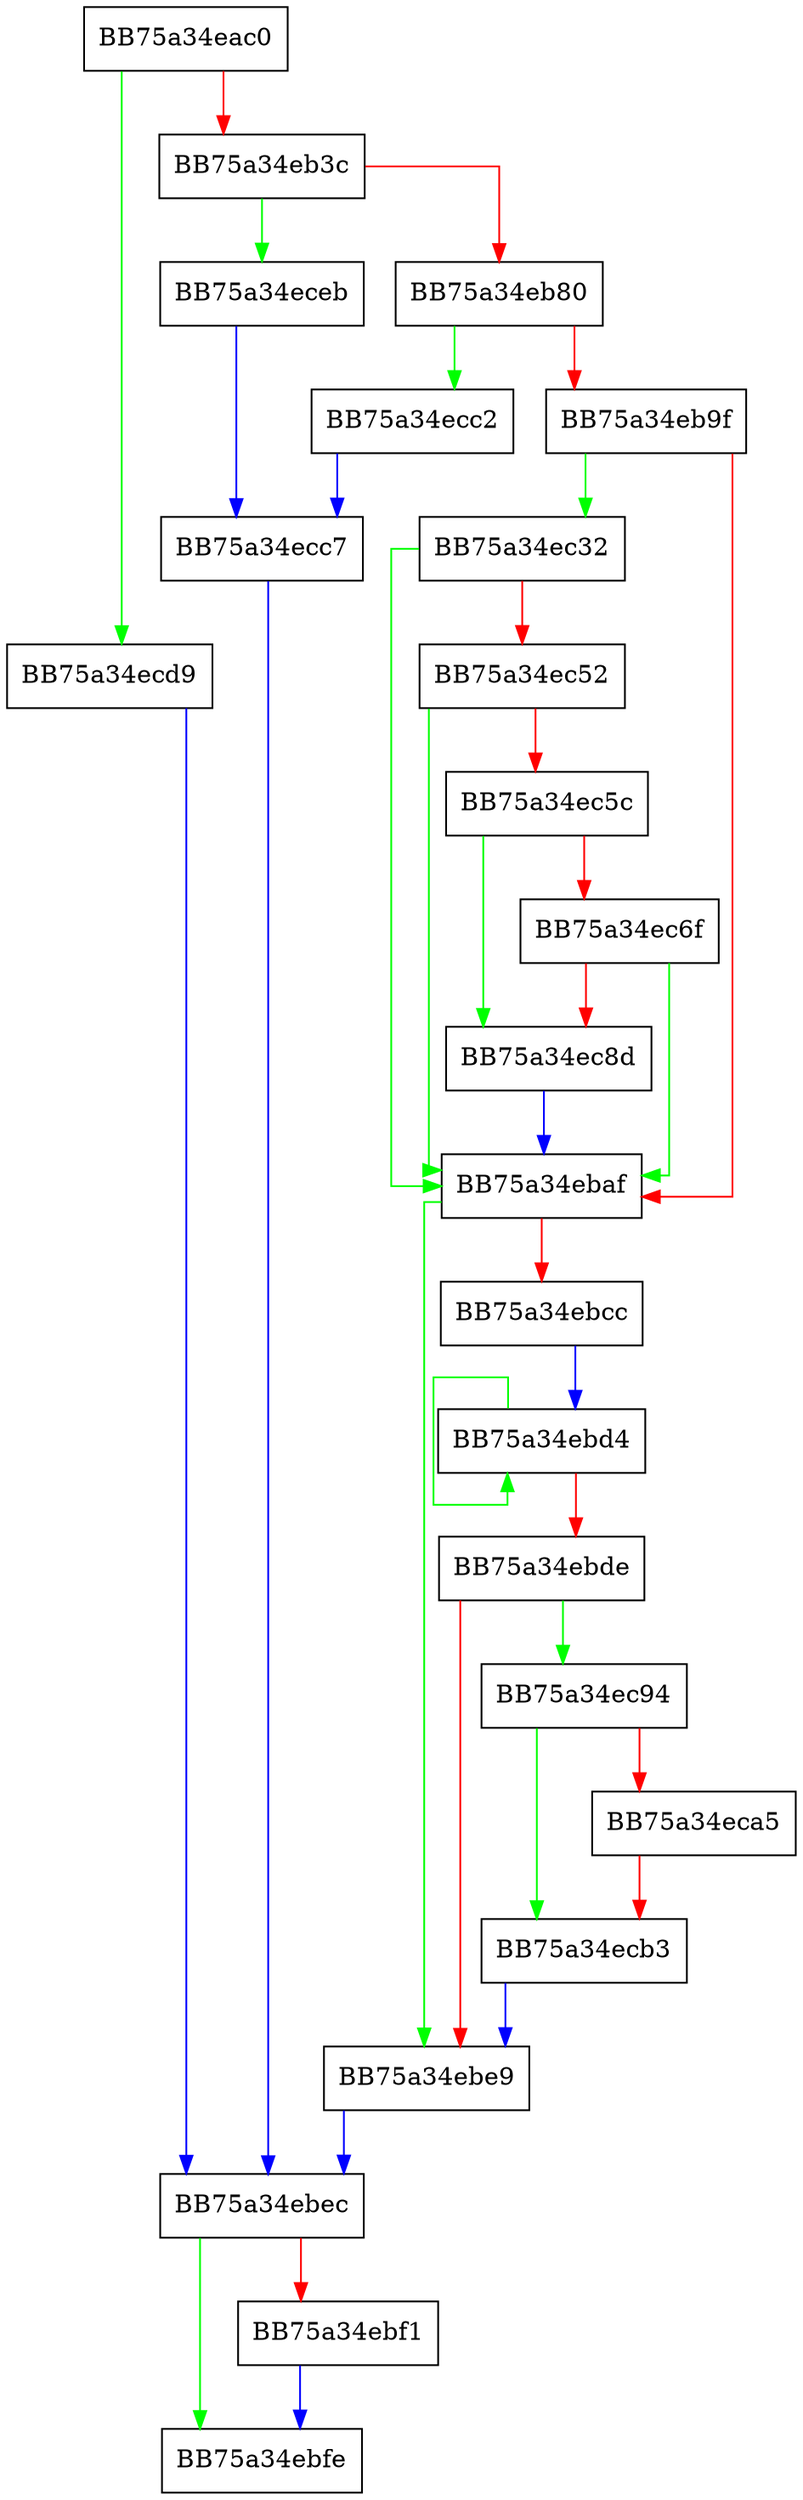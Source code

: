 digraph ADVAPI32_DLL_RegEnumKeyExW {
  node [shape="box"];
  graph [splines=ortho];
  BB75a34eac0 -> BB75a34ecd9 [color="green"];
  BB75a34eac0 -> BB75a34eb3c [color="red"];
  BB75a34eb3c -> BB75a34eceb [color="green"];
  BB75a34eb3c -> BB75a34eb80 [color="red"];
  BB75a34eb80 -> BB75a34ecc2 [color="green"];
  BB75a34eb80 -> BB75a34eb9f [color="red"];
  BB75a34eb9f -> BB75a34ec32 [color="green"];
  BB75a34eb9f -> BB75a34ebaf [color="red"];
  BB75a34ebaf -> BB75a34ebe9 [color="green"];
  BB75a34ebaf -> BB75a34ebcc [color="red"];
  BB75a34ebcc -> BB75a34ebd4 [color="blue"];
  BB75a34ebd4 -> BB75a34ebd4 [color="green"];
  BB75a34ebd4 -> BB75a34ebde [color="red"];
  BB75a34ebde -> BB75a34ec94 [color="green"];
  BB75a34ebde -> BB75a34ebe9 [color="red"];
  BB75a34ebe9 -> BB75a34ebec [color="blue"];
  BB75a34ebec -> BB75a34ebfe [color="green"];
  BB75a34ebec -> BB75a34ebf1 [color="red"];
  BB75a34ebf1 -> BB75a34ebfe [color="blue"];
  BB75a34ec32 -> BB75a34ebaf [color="green"];
  BB75a34ec32 -> BB75a34ec52 [color="red"];
  BB75a34ec52 -> BB75a34ebaf [color="green"];
  BB75a34ec52 -> BB75a34ec5c [color="red"];
  BB75a34ec5c -> BB75a34ec8d [color="green"];
  BB75a34ec5c -> BB75a34ec6f [color="red"];
  BB75a34ec6f -> BB75a34ebaf [color="green"];
  BB75a34ec6f -> BB75a34ec8d [color="red"];
  BB75a34ec8d -> BB75a34ebaf [color="blue"];
  BB75a34ec94 -> BB75a34ecb3 [color="green"];
  BB75a34ec94 -> BB75a34eca5 [color="red"];
  BB75a34eca5 -> BB75a34ecb3 [color="red"];
  BB75a34ecb3 -> BB75a34ebe9 [color="blue"];
  BB75a34ecc2 -> BB75a34ecc7 [color="blue"];
  BB75a34ecc7 -> BB75a34ebec [color="blue"];
  BB75a34ecd9 -> BB75a34ebec [color="blue"];
  BB75a34eceb -> BB75a34ecc7 [color="blue"];
}